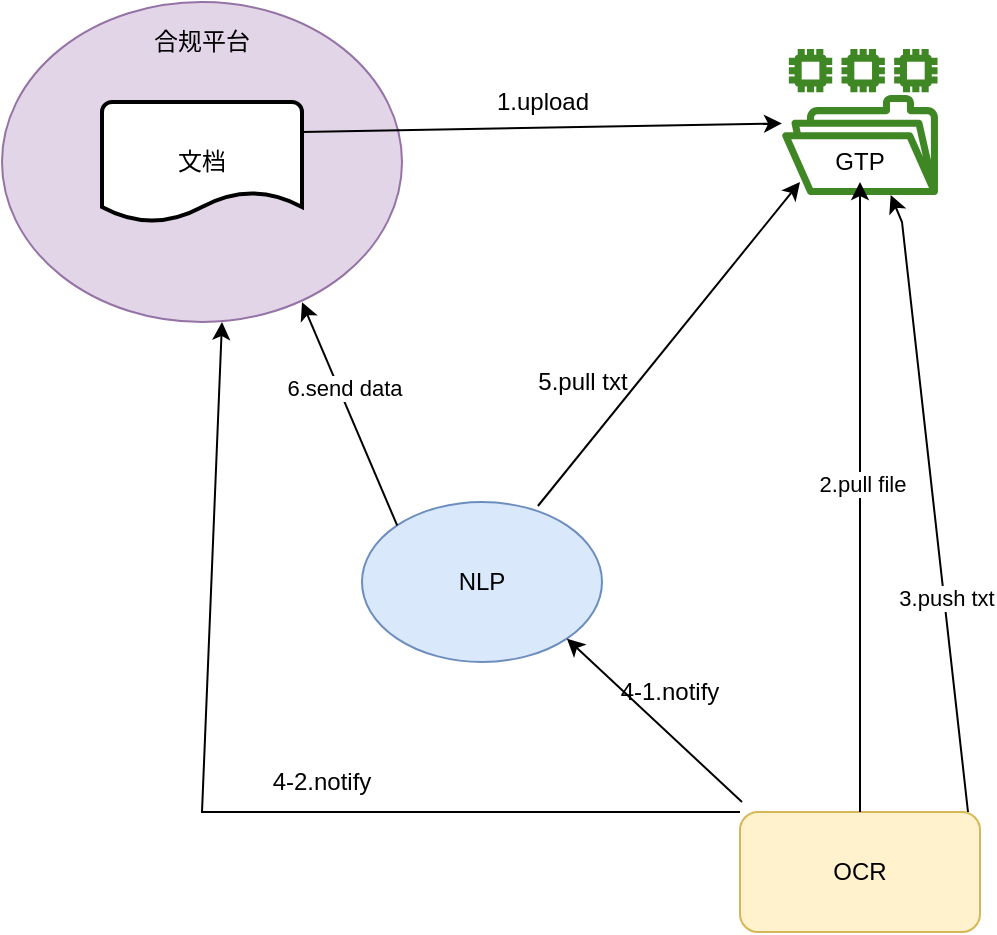 <mxfile version="20.2.2" type="github">
  <diagram id="xqIq550Y2_NK9ctVjaXc" name="第 1 页">
    <mxGraphModel dx="1018" dy="634" grid="1" gridSize="10" guides="1" tooltips="1" connect="1" arrows="1" fold="1" page="1" pageScale="1" pageWidth="827" pageHeight="1169" math="0" shadow="0">
      <root>
        <mxCell id="0" />
        <mxCell id="1" parent="0" />
        <mxCell id="tjWM_aqnWc_oJIk-xfWc-2" value="" style="sketch=0;outlineConnect=0;fontColor=#232F3E;gradientColor=none;fillColor=#3F8624;strokeColor=none;dashed=0;verticalLabelPosition=bottom;verticalAlign=top;align=center;html=1;fontSize=12;fontStyle=0;aspect=fixed;pointerEvents=1;shape=mxgraph.aws4.file_system;" vertex="1" parent="1">
          <mxGeometry x="440" y="203.5" width="78" height="73" as="geometry" />
        </mxCell>
        <mxCell id="tjWM_aqnWc_oJIk-xfWc-4" value="1.upload" style="text;html=1;align=center;verticalAlign=middle;resizable=0;points=[];autosize=1;strokeColor=none;fillColor=none;" vertex="1" parent="1">
          <mxGeometry x="285" y="215" width="70" height="30" as="geometry" />
        </mxCell>
        <mxCell id="tjWM_aqnWc_oJIk-xfWc-6" value="OCR" style="rounded=1;whiteSpace=wrap;html=1;fillColor=#fff2cc;strokeColor=#d6b656;" vertex="1" parent="1">
          <mxGeometry x="419" y="585" width="120" height="60" as="geometry" />
        </mxCell>
        <mxCell id="tjWM_aqnWc_oJIk-xfWc-7" value="" style="endArrow=classic;html=1;rounded=0;entryX=0.5;entryY=0;entryDx=0;entryDy=0;exitX=0.5;exitY=0;exitDx=0;exitDy=0;" edge="1" parent="1" source="tjWM_aqnWc_oJIk-xfWc-6">
          <mxGeometry width="50" height="50" relative="1" as="geometry">
            <mxPoint x="430" y="390" as="sourcePoint" />
            <mxPoint x="479" y="270" as="targetPoint" />
          </mxGeometry>
        </mxCell>
        <mxCell id="tjWM_aqnWc_oJIk-xfWc-16" value="2.pull file" style="edgeLabel;html=1;align=center;verticalAlign=middle;resizable=0;points=[];" vertex="1" connectable="0" parent="tjWM_aqnWc_oJIk-xfWc-7">
          <mxGeometry x="0.041" y="-1" relative="1" as="geometry">
            <mxPoint as="offset" />
          </mxGeometry>
        </mxCell>
        <mxCell id="tjWM_aqnWc_oJIk-xfWc-8" value="" style="ellipse;whiteSpace=wrap;html=1;fillColor=#e1d5e7;strokeColor=#9673a6;" vertex="1" parent="1">
          <mxGeometry x="50" y="180" width="200" height="160" as="geometry" />
        </mxCell>
        <mxCell id="tjWM_aqnWc_oJIk-xfWc-9" value="文档" style="strokeWidth=2;html=1;shape=mxgraph.flowchart.document2;whiteSpace=wrap;size=0.25;" vertex="1" parent="1">
          <mxGeometry x="100" y="230" width="100" height="60" as="geometry" />
        </mxCell>
        <mxCell id="tjWM_aqnWc_oJIk-xfWc-10" value="" style="endArrow=classic;html=1;rounded=0;exitX=1;exitY=0.25;exitDx=0;exitDy=0;exitPerimeter=0;" edge="1" parent="1" source="tjWM_aqnWc_oJIk-xfWc-9" target="tjWM_aqnWc_oJIk-xfWc-2">
          <mxGeometry width="50" height="50" relative="1" as="geometry">
            <mxPoint x="390" y="380" as="sourcePoint" />
            <mxPoint x="440" y="330" as="targetPoint" />
          </mxGeometry>
        </mxCell>
        <mxCell id="tjWM_aqnWc_oJIk-xfWc-11" value="合规平台" style="text;html=1;strokeColor=none;fillColor=none;align=center;verticalAlign=middle;whiteSpace=wrap;rounded=0;" vertex="1" parent="1">
          <mxGeometry x="120" y="185" width="60" height="30" as="geometry" />
        </mxCell>
        <mxCell id="tjWM_aqnWc_oJIk-xfWc-12" value="" style="endArrow=classic;html=1;rounded=0;exitX=0;exitY=0;exitDx=0;exitDy=0;" edge="1" parent="1" source="tjWM_aqnWc_oJIk-xfWc-6">
          <mxGeometry width="50" height="50" relative="1" as="geometry">
            <mxPoint x="110" y="390" as="sourcePoint" />
            <mxPoint x="160" y="340" as="targetPoint" />
            <Array as="points">
              <mxPoint x="150" y="585" />
            </Array>
          </mxGeometry>
        </mxCell>
        <mxCell id="tjWM_aqnWc_oJIk-xfWc-14" value="NLP" style="ellipse;whiteSpace=wrap;html=1;fillColor=#dae8fc;strokeColor=#6c8ebf;" vertex="1" parent="1">
          <mxGeometry x="230" y="430" width="120" height="80" as="geometry" />
        </mxCell>
        <mxCell id="tjWM_aqnWc_oJIk-xfWc-17" value="4-2.notify" style="text;html=1;strokeColor=none;fillColor=none;align=center;verticalAlign=middle;whiteSpace=wrap;rounded=0;" vertex="1" parent="1">
          <mxGeometry x="180" y="555" width="60" height="30" as="geometry" />
        </mxCell>
        <mxCell id="tjWM_aqnWc_oJIk-xfWc-18" value="4-1.notify" style="text;html=1;strokeColor=none;fillColor=none;align=center;verticalAlign=middle;whiteSpace=wrap;rounded=0;" vertex="1" parent="1">
          <mxGeometry x="354" y="510" width="60" height="30" as="geometry" />
        </mxCell>
        <mxCell id="tjWM_aqnWc_oJIk-xfWc-20" value="" style="endArrow=classic;html=1;rounded=0;entryX=1;entryY=1;entryDx=0;entryDy=0;" edge="1" parent="1" target="tjWM_aqnWc_oJIk-xfWc-14">
          <mxGeometry width="50" height="50" relative="1" as="geometry">
            <mxPoint x="420" y="580" as="sourcePoint" />
            <mxPoint x="440" y="330" as="targetPoint" />
          </mxGeometry>
        </mxCell>
        <mxCell id="tjWM_aqnWc_oJIk-xfWc-21" value="" style="endArrow=classic;html=1;rounded=0;entryX=0;entryY=0;entryDx=0;entryDy=0;exitX=0.733;exitY=0.025;exitDx=0;exitDy=0;exitPerimeter=0;" edge="1" parent="1" source="tjWM_aqnWc_oJIk-xfWc-14">
          <mxGeometry width="50" height="50" relative="1" as="geometry">
            <mxPoint x="310" y="440" as="sourcePoint" />
            <mxPoint x="449" y="270" as="targetPoint" />
          </mxGeometry>
        </mxCell>
        <mxCell id="tjWM_aqnWc_oJIk-xfWc-22" value="5.pull txt" style="text;html=1;align=center;verticalAlign=middle;resizable=0;points=[];autosize=1;strokeColor=none;fillColor=none;" vertex="1" parent="1">
          <mxGeometry x="305" y="355" width="70" height="30" as="geometry" />
        </mxCell>
        <mxCell id="tjWM_aqnWc_oJIk-xfWc-23" value="" style="endArrow=classic;html=1;rounded=0;exitX=0;exitY=0;exitDx=0;exitDy=0;entryX=0.75;entryY=0.938;entryDx=0;entryDy=0;entryPerimeter=0;" edge="1" parent="1" source="tjWM_aqnWc_oJIk-xfWc-14" target="tjWM_aqnWc_oJIk-xfWc-8">
          <mxGeometry width="50" height="50" relative="1" as="geometry">
            <mxPoint x="200" y="380" as="sourcePoint" />
            <mxPoint x="250" y="330" as="targetPoint" />
          </mxGeometry>
        </mxCell>
        <mxCell id="tjWM_aqnWc_oJIk-xfWc-24" value="6.send data" style="edgeLabel;html=1;align=center;verticalAlign=middle;resizable=0;points=[];" vertex="1" connectable="0" parent="tjWM_aqnWc_oJIk-xfWc-23">
          <mxGeometry x="0.22" y="-2" relative="1" as="geometry">
            <mxPoint as="offset" />
          </mxGeometry>
        </mxCell>
        <mxCell id="tjWM_aqnWc_oJIk-xfWc-25" value="" style="endArrow=classic;html=1;rounded=0;exitX=0.95;exitY=0;exitDx=0;exitDy=0;exitPerimeter=0;" edge="1" parent="1" source="tjWM_aqnWc_oJIk-xfWc-6" target="tjWM_aqnWc_oJIk-xfWc-2">
          <mxGeometry width="50" height="50" relative="1" as="geometry">
            <mxPoint x="530" y="580" as="sourcePoint" />
            <mxPoint x="560" y="280" as="targetPoint" />
            <Array as="points">
              <mxPoint x="500" y="290" />
            </Array>
          </mxGeometry>
        </mxCell>
        <mxCell id="tjWM_aqnWc_oJIk-xfWc-26" value="3.push txt" style="edgeLabel;html=1;align=center;verticalAlign=middle;resizable=0;points=[];" vertex="1" connectable="0" parent="tjWM_aqnWc_oJIk-xfWc-25">
          <mxGeometry x="-0.307" y="-1" relative="1" as="geometry">
            <mxPoint as="offset" />
          </mxGeometry>
        </mxCell>
        <mxCell id="tjWM_aqnWc_oJIk-xfWc-27" value="GTP" style="text;html=1;strokeColor=none;fillColor=none;align=center;verticalAlign=middle;whiteSpace=wrap;rounded=0;" vertex="1" parent="1">
          <mxGeometry x="449" y="245" width="60" height="30" as="geometry" />
        </mxCell>
      </root>
    </mxGraphModel>
  </diagram>
</mxfile>
